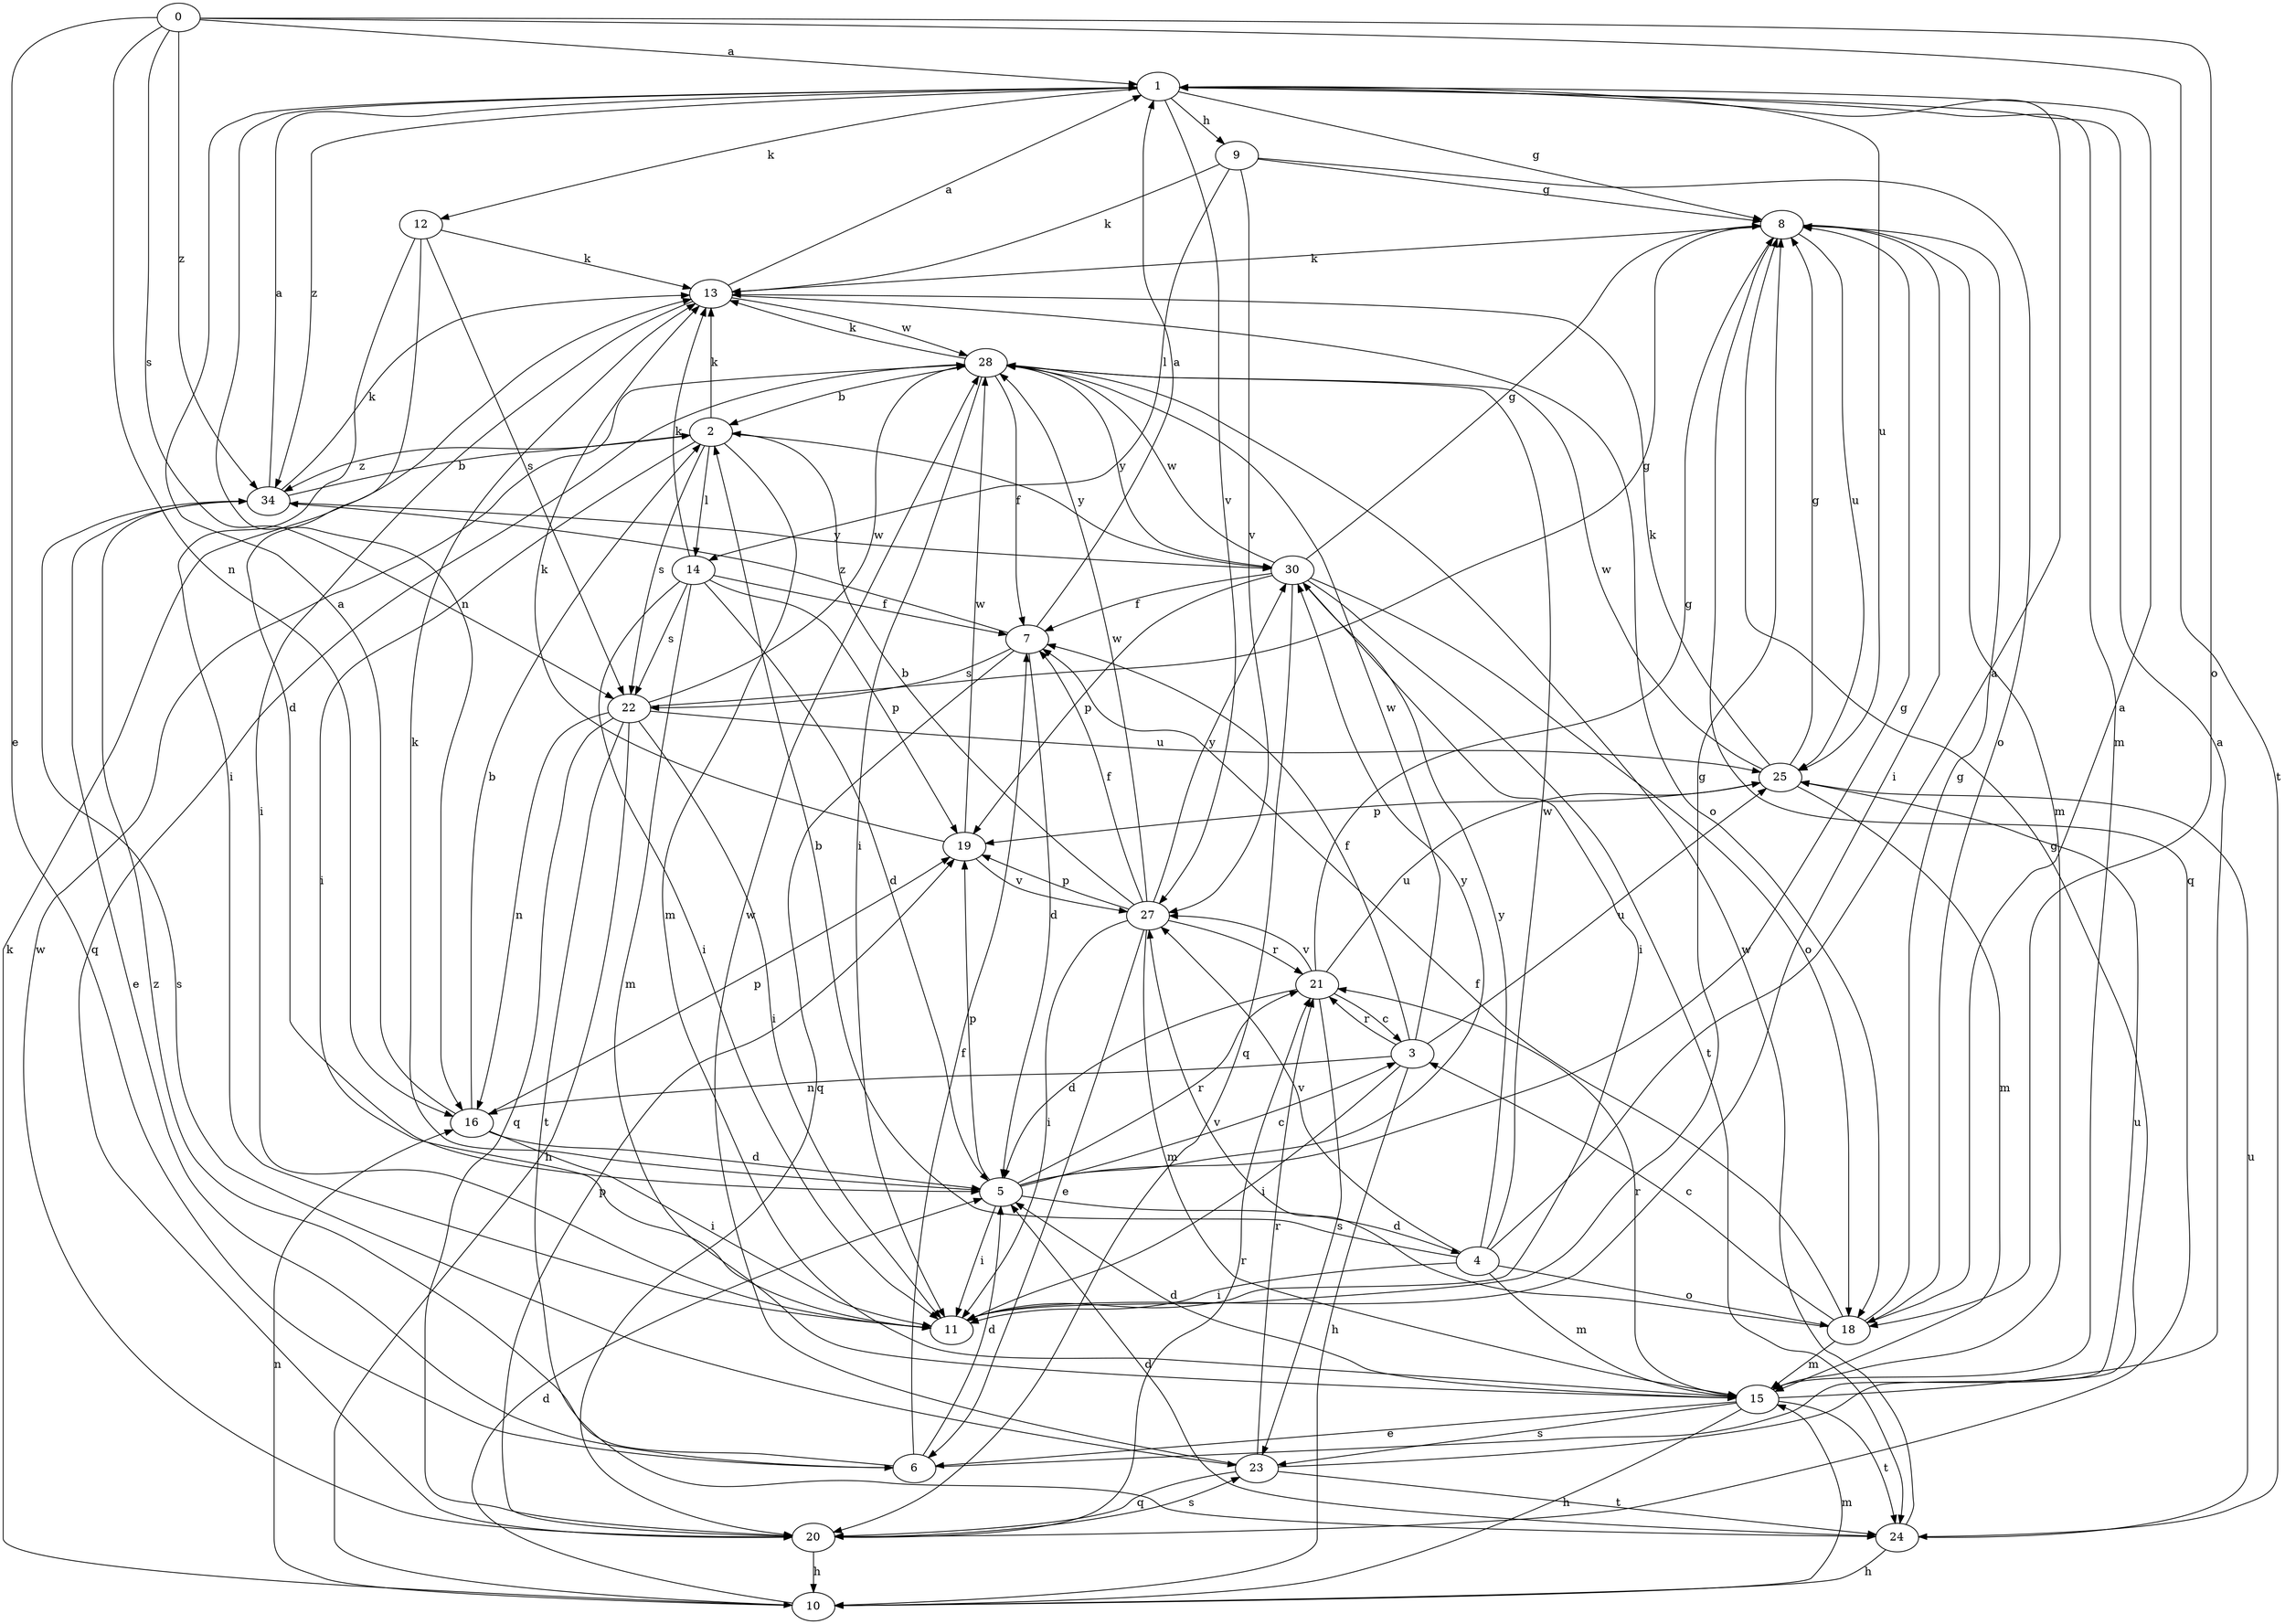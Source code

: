 strict digraph  {
0;
1;
2;
3;
4;
5;
6;
7;
8;
9;
10;
11;
12;
13;
14;
15;
16;
18;
19;
20;
21;
22;
23;
24;
25;
27;
28;
30;
34;
0 -> 1  [label=a];
0 -> 6  [label=e];
0 -> 16  [label=n];
0 -> 18  [label=o];
0 -> 22  [label=s];
0 -> 24  [label=t];
0 -> 34  [label=z];
1 -> 8  [label=g];
1 -> 9  [label=h];
1 -> 12  [label=k];
1 -> 15  [label=m];
1 -> 16  [label=n];
1 -> 25  [label=u];
1 -> 27  [label=v];
1 -> 34  [label=z];
2 -> 11  [label=i];
2 -> 13  [label=k];
2 -> 14  [label=l];
2 -> 15  [label=m];
2 -> 22  [label=s];
2 -> 30  [label=y];
2 -> 34  [label=z];
3 -> 7  [label=f];
3 -> 10  [label=h];
3 -> 11  [label=i];
3 -> 16  [label=n];
3 -> 21  [label=r];
3 -> 25  [label=u];
3 -> 28  [label=w];
4 -> 1  [label=a];
4 -> 2  [label=b];
4 -> 11  [label=i];
4 -> 15  [label=m];
4 -> 18  [label=o];
4 -> 27  [label=v];
4 -> 28  [label=w];
4 -> 30  [label=y];
5 -> 3  [label=c];
5 -> 4  [label=d];
5 -> 8  [label=g];
5 -> 11  [label=i];
5 -> 13  [label=k];
5 -> 19  [label=p];
5 -> 21  [label=r];
5 -> 30  [label=y];
6 -> 5  [label=d];
6 -> 7  [label=f];
6 -> 25  [label=u];
6 -> 34  [label=z];
7 -> 1  [label=a];
7 -> 5  [label=d];
7 -> 20  [label=q];
7 -> 22  [label=s];
7 -> 34  [label=z];
8 -> 11  [label=i];
8 -> 13  [label=k];
8 -> 15  [label=m];
8 -> 20  [label=q];
8 -> 25  [label=u];
9 -> 8  [label=g];
9 -> 13  [label=k];
9 -> 14  [label=l];
9 -> 18  [label=o];
9 -> 27  [label=v];
10 -> 5  [label=d];
10 -> 13  [label=k];
10 -> 15  [label=m];
10 -> 16  [label=n];
11 -> 8  [label=g];
12 -> 5  [label=d];
12 -> 11  [label=i];
12 -> 13  [label=k];
12 -> 22  [label=s];
13 -> 1  [label=a];
13 -> 11  [label=i];
13 -> 18  [label=o];
13 -> 28  [label=w];
14 -> 5  [label=d];
14 -> 7  [label=f];
14 -> 11  [label=i];
14 -> 13  [label=k];
14 -> 15  [label=m];
14 -> 19  [label=p];
14 -> 22  [label=s];
15 -> 1  [label=a];
15 -> 5  [label=d];
15 -> 6  [label=e];
15 -> 10  [label=h];
15 -> 21  [label=r];
15 -> 23  [label=s];
15 -> 24  [label=t];
16 -> 1  [label=a];
16 -> 2  [label=b];
16 -> 5  [label=d];
16 -> 11  [label=i];
16 -> 19  [label=p];
18 -> 1  [label=a];
18 -> 3  [label=c];
18 -> 7  [label=f];
18 -> 8  [label=g];
18 -> 15  [label=m];
18 -> 27  [label=v];
19 -> 13  [label=k];
19 -> 27  [label=v];
19 -> 28  [label=w];
20 -> 10  [label=h];
20 -> 19  [label=p];
20 -> 21  [label=r];
20 -> 23  [label=s];
20 -> 28  [label=w];
21 -> 3  [label=c];
21 -> 5  [label=d];
21 -> 8  [label=g];
21 -> 23  [label=s];
21 -> 25  [label=u];
21 -> 27  [label=v];
22 -> 8  [label=g];
22 -> 10  [label=h];
22 -> 11  [label=i];
22 -> 16  [label=n];
22 -> 20  [label=q];
22 -> 24  [label=t];
22 -> 25  [label=u];
22 -> 28  [label=w];
23 -> 8  [label=g];
23 -> 20  [label=q];
23 -> 21  [label=r];
23 -> 24  [label=t];
23 -> 28  [label=w];
24 -> 5  [label=d];
24 -> 10  [label=h];
24 -> 25  [label=u];
24 -> 28  [label=w];
25 -> 8  [label=g];
25 -> 13  [label=k];
25 -> 15  [label=m];
25 -> 19  [label=p];
25 -> 28  [label=w];
27 -> 2  [label=b];
27 -> 6  [label=e];
27 -> 7  [label=f];
27 -> 11  [label=i];
27 -> 15  [label=m];
27 -> 19  [label=p];
27 -> 21  [label=r];
27 -> 28  [label=w];
27 -> 30  [label=y];
28 -> 2  [label=b];
28 -> 7  [label=f];
28 -> 11  [label=i];
28 -> 13  [label=k];
28 -> 20  [label=q];
28 -> 30  [label=y];
30 -> 7  [label=f];
30 -> 8  [label=g];
30 -> 11  [label=i];
30 -> 18  [label=o];
30 -> 19  [label=p];
30 -> 20  [label=q];
30 -> 24  [label=t];
30 -> 28  [label=w];
34 -> 1  [label=a];
34 -> 2  [label=b];
34 -> 6  [label=e];
34 -> 13  [label=k];
34 -> 23  [label=s];
34 -> 30  [label=y];
}
